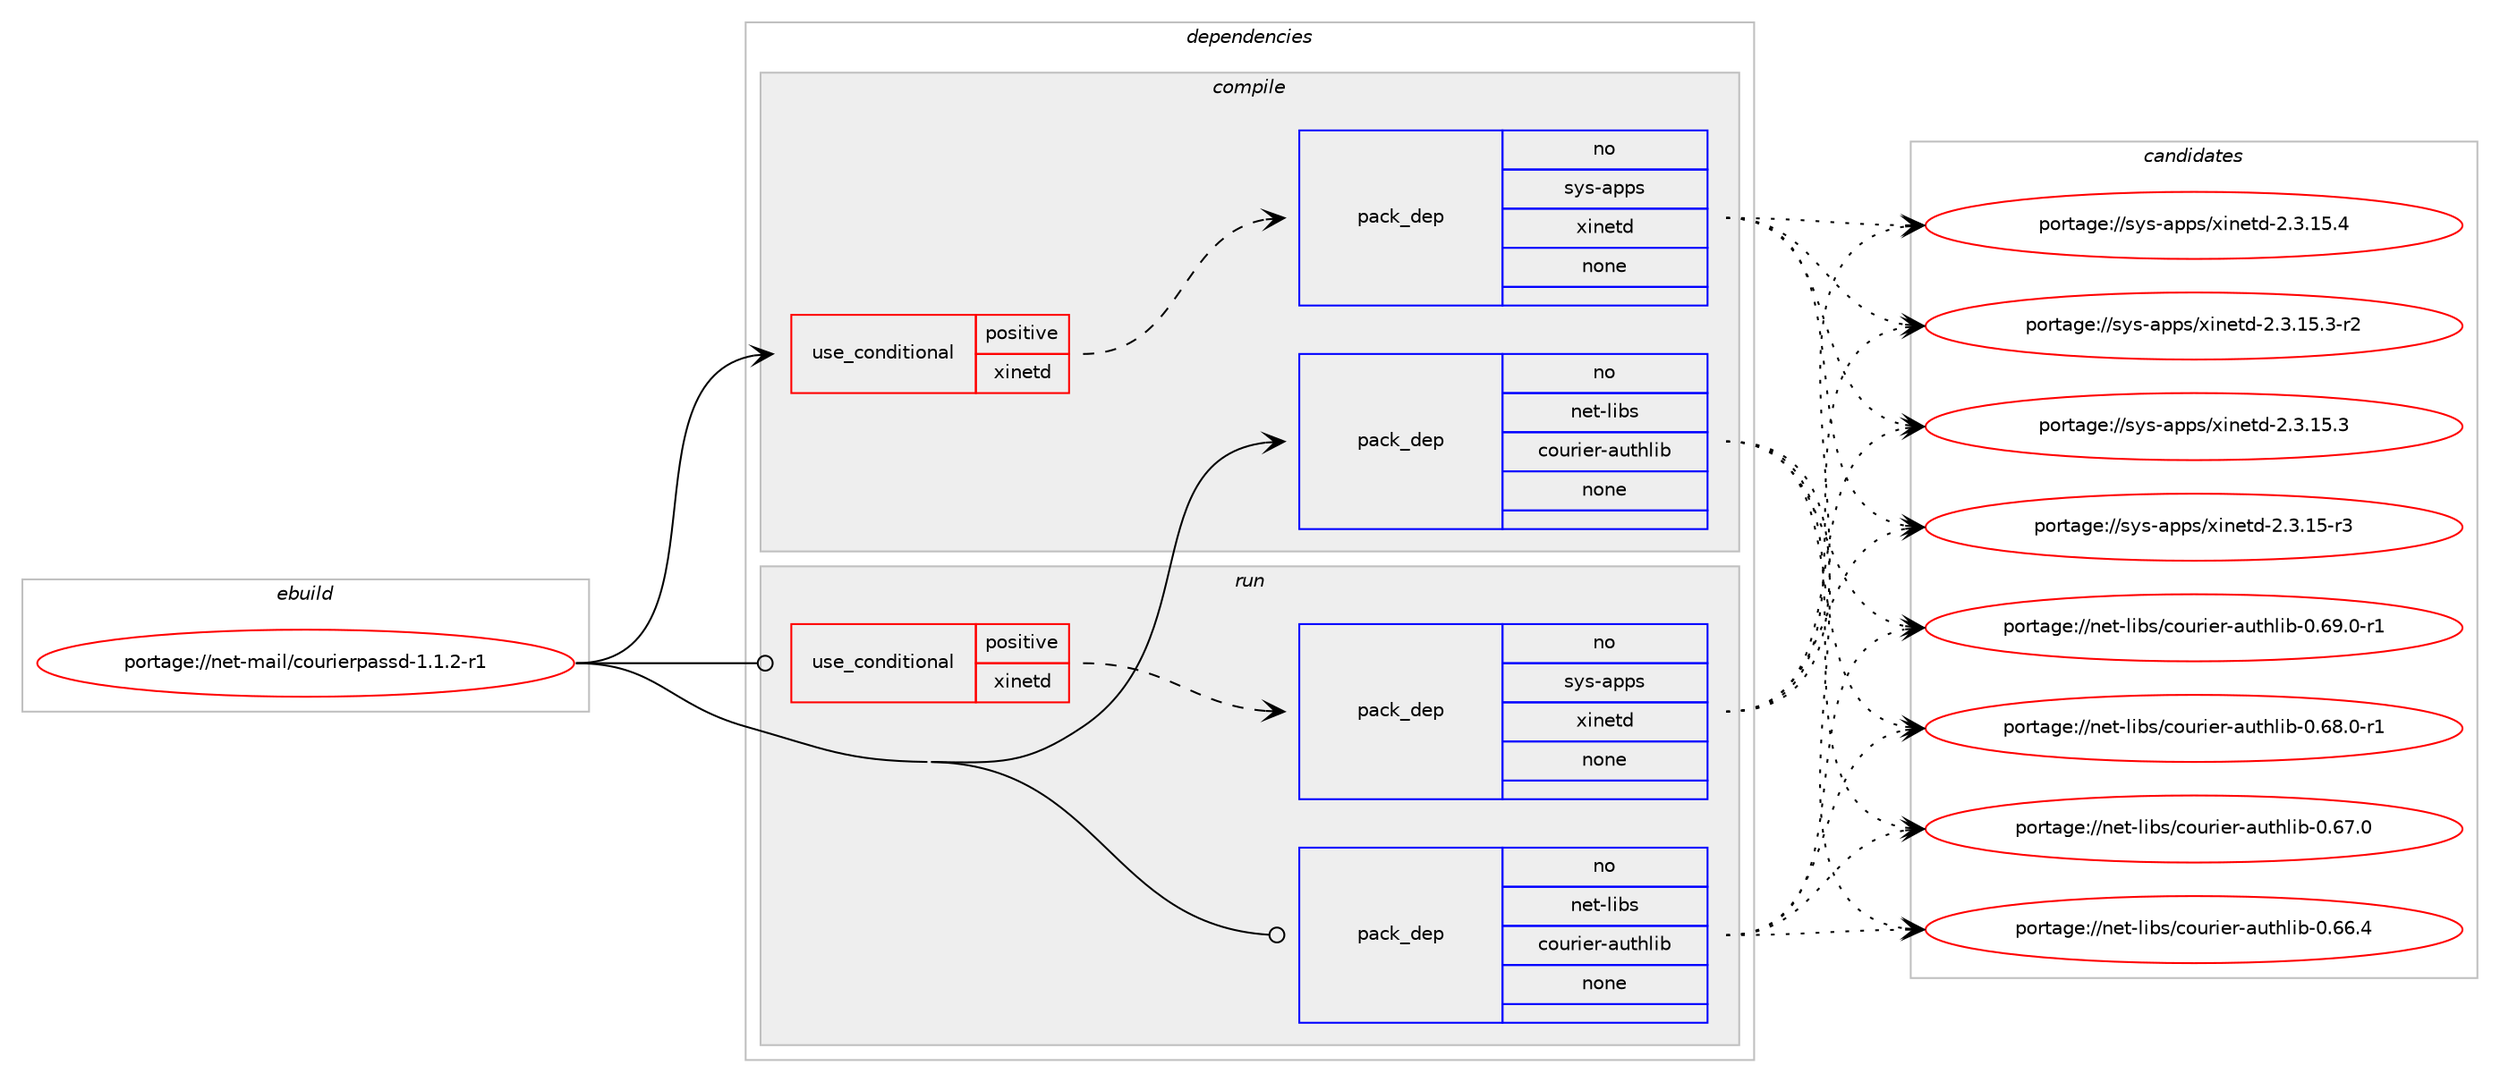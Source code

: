 digraph prolog {

# *************
# Graph options
# *************

newrank=true;
concentrate=true;
compound=true;
graph [rankdir=LR,fontname=Helvetica,fontsize=10,ranksep=1.5];#, ranksep=2.5, nodesep=0.2];
edge  [arrowhead=vee];
node  [fontname=Helvetica,fontsize=10];

# **********
# The ebuild
# **********

subgraph cluster_leftcol {
color=gray;
rank=same;
label=<<i>ebuild</i>>;
id [label="portage://net-mail/courierpassd-1.1.2-r1", color=red, width=4, href="../net-mail/courierpassd-1.1.2-r1.svg"];
}

# ****************
# The dependencies
# ****************

subgraph cluster_midcol {
color=gray;
label=<<i>dependencies</i>>;
subgraph cluster_compile {
fillcolor="#eeeeee";
style=filled;
label=<<i>compile</i>>;
subgraph cond11000 {
dependency57040 [label=<<TABLE BORDER="0" CELLBORDER="1" CELLSPACING="0" CELLPADDING="4"><TR><TD ROWSPAN="3" CELLPADDING="10">use_conditional</TD></TR><TR><TD>positive</TD></TR><TR><TD>xinetd</TD></TR></TABLE>>, shape=none, color=red];
subgraph pack44915 {
dependency57041 [label=<<TABLE BORDER="0" CELLBORDER="1" CELLSPACING="0" CELLPADDING="4" WIDTH="220"><TR><TD ROWSPAN="6" CELLPADDING="30">pack_dep</TD></TR><TR><TD WIDTH="110">no</TD></TR><TR><TD>sys-apps</TD></TR><TR><TD>xinetd</TD></TR><TR><TD>none</TD></TR><TR><TD></TD></TR></TABLE>>, shape=none, color=blue];
}
dependency57040:e -> dependency57041:w [weight=20,style="dashed",arrowhead="vee"];
}
id:e -> dependency57040:w [weight=20,style="solid",arrowhead="vee"];
subgraph pack44916 {
dependency57042 [label=<<TABLE BORDER="0" CELLBORDER="1" CELLSPACING="0" CELLPADDING="4" WIDTH="220"><TR><TD ROWSPAN="6" CELLPADDING="30">pack_dep</TD></TR><TR><TD WIDTH="110">no</TD></TR><TR><TD>net-libs</TD></TR><TR><TD>courier-authlib</TD></TR><TR><TD>none</TD></TR><TR><TD></TD></TR></TABLE>>, shape=none, color=blue];
}
id:e -> dependency57042:w [weight=20,style="solid",arrowhead="vee"];
}
subgraph cluster_compileandrun {
fillcolor="#eeeeee";
style=filled;
label=<<i>compile and run</i>>;
}
subgraph cluster_run {
fillcolor="#eeeeee";
style=filled;
label=<<i>run</i>>;
subgraph cond11001 {
dependency57043 [label=<<TABLE BORDER="0" CELLBORDER="1" CELLSPACING="0" CELLPADDING="4"><TR><TD ROWSPAN="3" CELLPADDING="10">use_conditional</TD></TR><TR><TD>positive</TD></TR><TR><TD>xinetd</TD></TR></TABLE>>, shape=none, color=red];
subgraph pack44917 {
dependency57044 [label=<<TABLE BORDER="0" CELLBORDER="1" CELLSPACING="0" CELLPADDING="4" WIDTH="220"><TR><TD ROWSPAN="6" CELLPADDING="30">pack_dep</TD></TR><TR><TD WIDTH="110">no</TD></TR><TR><TD>sys-apps</TD></TR><TR><TD>xinetd</TD></TR><TR><TD>none</TD></TR><TR><TD></TD></TR></TABLE>>, shape=none, color=blue];
}
dependency57043:e -> dependency57044:w [weight=20,style="dashed",arrowhead="vee"];
}
id:e -> dependency57043:w [weight=20,style="solid",arrowhead="odot"];
subgraph pack44918 {
dependency57045 [label=<<TABLE BORDER="0" CELLBORDER="1" CELLSPACING="0" CELLPADDING="4" WIDTH="220"><TR><TD ROWSPAN="6" CELLPADDING="30">pack_dep</TD></TR><TR><TD WIDTH="110">no</TD></TR><TR><TD>net-libs</TD></TR><TR><TD>courier-authlib</TD></TR><TR><TD>none</TD></TR><TR><TD></TD></TR></TABLE>>, shape=none, color=blue];
}
id:e -> dependency57045:w [weight=20,style="solid",arrowhead="odot"];
}
}

# **************
# The candidates
# **************

subgraph cluster_choices {
rank=same;
color=gray;
label=<<i>candidates</i>>;

subgraph choice44915 {
color=black;
nodesep=1;
choice115121115459711211211547120105110101116100455046514649534652 [label="portage://sys-apps/xinetd-2.3.15.4", color=red, width=4,href="../sys-apps/xinetd-2.3.15.4.svg"];
choice1151211154597112112115471201051101011161004550465146495346514511450 [label="portage://sys-apps/xinetd-2.3.15.3-r2", color=red, width=4,href="../sys-apps/xinetd-2.3.15.3-r2.svg"];
choice115121115459711211211547120105110101116100455046514649534651 [label="portage://sys-apps/xinetd-2.3.15.3", color=red, width=4,href="../sys-apps/xinetd-2.3.15.3.svg"];
choice115121115459711211211547120105110101116100455046514649534511451 [label="portage://sys-apps/xinetd-2.3.15-r3", color=red, width=4,href="../sys-apps/xinetd-2.3.15-r3.svg"];
dependency57041:e -> choice115121115459711211211547120105110101116100455046514649534652:w [style=dotted,weight="100"];
dependency57041:e -> choice1151211154597112112115471201051101011161004550465146495346514511450:w [style=dotted,weight="100"];
dependency57041:e -> choice115121115459711211211547120105110101116100455046514649534651:w [style=dotted,weight="100"];
dependency57041:e -> choice115121115459711211211547120105110101116100455046514649534511451:w [style=dotted,weight="100"];
}
subgraph choice44916 {
color=black;
nodesep=1;
choice11010111645108105981154799111117114105101114459711711610410810598454846545746484511449 [label="portage://net-libs/courier-authlib-0.69.0-r1", color=red, width=4,href="../net-libs/courier-authlib-0.69.0-r1.svg"];
choice11010111645108105981154799111117114105101114459711711610410810598454846545646484511449 [label="portage://net-libs/courier-authlib-0.68.0-r1", color=red, width=4,href="../net-libs/courier-authlib-0.68.0-r1.svg"];
choice1101011164510810598115479911111711410510111445971171161041081059845484654554648 [label="portage://net-libs/courier-authlib-0.67.0", color=red, width=4,href="../net-libs/courier-authlib-0.67.0.svg"];
choice1101011164510810598115479911111711410510111445971171161041081059845484654544652 [label="portage://net-libs/courier-authlib-0.66.4", color=red, width=4,href="../net-libs/courier-authlib-0.66.4.svg"];
dependency57042:e -> choice11010111645108105981154799111117114105101114459711711610410810598454846545746484511449:w [style=dotted,weight="100"];
dependency57042:e -> choice11010111645108105981154799111117114105101114459711711610410810598454846545646484511449:w [style=dotted,weight="100"];
dependency57042:e -> choice1101011164510810598115479911111711410510111445971171161041081059845484654554648:w [style=dotted,weight="100"];
dependency57042:e -> choice1101011164510810598115479911111711410510111445971171161041081059845484654544652:w [style=dotted,weight="100"];
}
subgraph choice44917 {
color=black;
nodesep=1;
choice115121115459711211211547120105110101116100455046514649534652 [label="portage://sys-apps/xinetd-2.3.15.4", color=red, width=4,href="../sys-apps/xinetd-2.3.15.4.svg"];
choice1151211154597112112115471201051101011161004550465146495346514511450 [label="portage://sys-apps/xinetd-2.3.15.3-r2", color=red, width=4,href="../sys-apps/xinetd-2.3.15.3-r2.svg"];
choice115121115459711211211547120105110101116100455046514649534651 [label="portage://sys-apps/xinetd-2.3.15.3", color=red, width=4,href="../sys-apps/xinetd-2.3.15.3.svg"];
choice115121115459711211211547120105110101116100455046514649534511451 [label="portage://sys-apps/xinetd-2.3.15-r3", color=red, width=4,href="../sys-apps/xinetd-2.3.15-r3.svg"];
dependency57044:e -> choice115121115459711211211547120105110101116100455046514649534652:w [style=dotted,weight="100"];
dependency57044:e -> choice1151211154597112112115471201051101011161004550465146495346514511450:w [style=dotted,weight="100"];
dependency57044:e -> choice115121115459711211211547120105110101116100455046514649534651:w [style=dotted,weight="100"];
dependency57044:e -> choice115121115459711211211547120105110101116100455046514649534511451:w [style=dotted,weight="100"];
}
subgraph choice44918 {
color=black;
nodesep=1;
choice11010111645108105981154799111117114105101114459711711610410810598454846545746484511449 [label="portage://net-libs/courier-authlib-0.69.0-r1", color=red, width=4,href="../net-libs/courier-authlib-0.69.0-r1.svg"];
choice11010111645108105981154799111117114105101114459711711610410810598454846545646484511449 [label="portage://net-libs/courier-authlib-0.68.0-r1", color=red, width=4,href="../net-libs/courier-authlib-0.68.0-r1.svg"];
choice1101011164510810598115479911111711410510111445971171161041081059845484654554648 [label="portage://net-libs/courier-authlib-0.67.0", color=red, width=4,href="../net-libs/courier-authlib-0.67.0.svg"];
choice1101011164510810598115479911111711410510111445971171161041081059845484654544652 [label="portage://net-libs/courier-authlib-0.66.4", color=red, width=4,href="../net-libs/courier-authlib-0.66.4.svg"];
dependency57045:e -> choice11010111645108105981154799111117114105101114459711711610410810598454846545746484511449:w [style=dotted,weight="100"];
dependency57045:e -> choice11010111645108105981154799111117114105101114459711711610410810598454846545646484511449:w [style=dotted,weight="100"];
dependency57045:e -> choice1101011164510810598115479911111711410510111445971171161041081059845484654554648:w [style=dotted,weight="100"];
dependency57045:e -> choice1101011164510810598115479911111711410510111445971171161041081059845484654544652:w [style=dotted,weight="100"];
}
}

}
